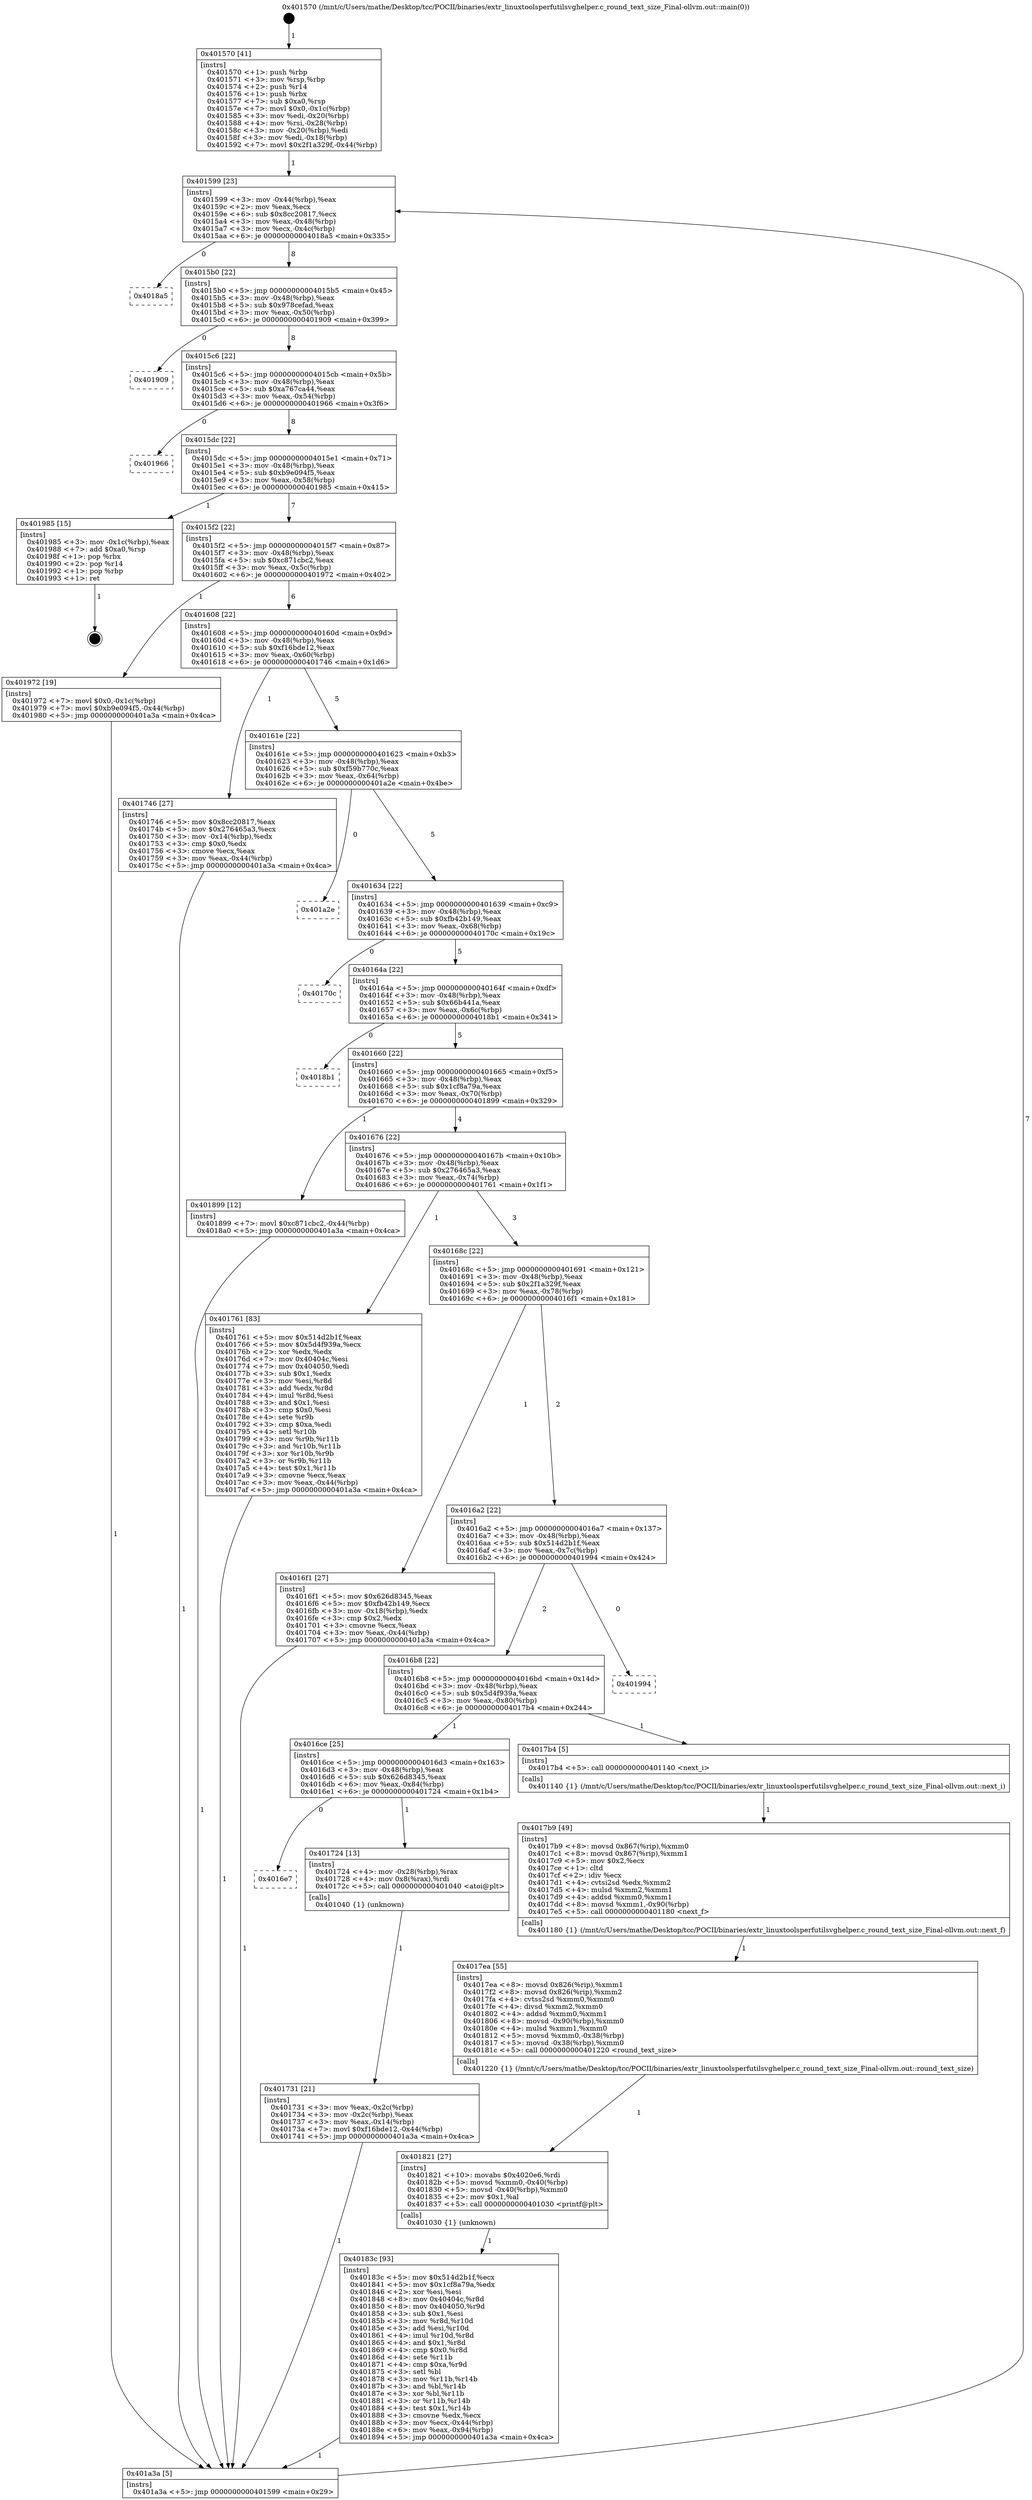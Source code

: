 digraph "0x401570" {
  label = "0x401570 (/mnt/c/Users/mathe/Desktop/tcc/POCII/binaries/extr_linuxtoolsperfutilsvghelper.c_round_text_size_Final-ollvm.out::main(0))"
  labelloc = "t"
  node[shape=record]

  Entry [label="",width=0.3,height=0.3,shape=circle,fillcolor=black,style=filled]
  "0x401599" [label="{
     0x401599 [23]\l
     | [instrs]\l
     &nbsp;&nbsp;0x401599 \<+3\>: mov -0x44(%rbp),%eax\l
     &nbsp;&nbsp;0x40159c \<+2\>: mov %eax,%ecx\l
     &nbsp;&nbsp;0x40159e \<+6\>: sub $0x8cc20817,%ecx\l
     &nbsp;&nbsp;0x4015a4 \<+3\>: mov %eax,-0x48(%rbp)\l
     &nbsp;&nbsp;0x4015a7 \<+3\>: mov %ecx,-0x4c(%rbp)\l
     &nbsp;&nbsp;0x4015aa \<+6\>: je 00000000004018a5 \<main+0x335\>\l
  }"]
  "0x4018a5" [label="{
     0x4018a5\l
  }", style=dashed]
  "0x4015b0" [label="{
     0x4015b0 [22]\l
     | [instrs]\l
     &nbsp;&nbsp;0x4015b0 \<+5\>: jmp 00000000004015b5 \<main+0x45\>\l
     &nbsp;&nbsp;0x4015b5 \<+3\>: mov -0x48(%rbp),%eax\l
     &nbsp;&nbsp;0x4015b8 \<+5\>: sub $0x978cefad,%eax\l
     &nbsp;&nbsp;0x4015bd \<+3\>: mov %eax,-0x50(%rbp)\l
     &nbsp;&nbsp;0x4015c0 \<+6\>: je 0000000000401909 \<main+0x399\>\l
  }"]
  Exit [label="",width=0.3,height=0.3,shape=circle,fillcolor=black,style=filled,peripheries=2]
  "0x401909" [label="{
     0x401909\l
  }", style=dashed]
  "0x4015c6" [label="{
     0x4015c6 [22]\l
     | [instrs]\l
     &nbsp;&nbsp;0x4015c6 \<+5\>: jmp 00000000004015cb \<main+0x5b\>\l
     &nbsp;&nbsp;0x4015cb \<+3\>: mov -0x48(%rbp),%eax\l
     &nbsp;&nbsp;0x4015ce \<+5\>: sub $0xa767ca44,%eax\l
     &nbsp;&nbsp;0x4015d3 \<+3\>: mov %eax,-0x54(%rbp)\l
     &nbsp;&nbsp;0x4015d6 \<+6\>: je 0000000000401966 \<main+0x3f6\>\l
  }"]
  "0x40183c" [label="{
     0x40183c [93]\l
     | [instrs]\l
     &nbsp;&nbsp;0x40183c \<+5\>: mov $0x514d2b1f,%ecx\l
     &nbsp;&nbsp;0x401841 \<+5\>: mov $0x1cf8a79a,%edx\l
     &nbsp;&nbsp;0x401846 \<+2\>: xor %esi,%esi\l
     &nbsp;&nbsp;0x401848 \<+8\>: mov 0x40404c,%r8d\l
     &nbsp;&nbsp;0x401850 \<+8\>: mov 0x404050,%r9d\l
     &nbsp;&nbsp;0x401858 \<+3\>: sub $0x1,%esi\l
     &nbsp;&nbsp;0x40185b \<+3\>: mov %r8d,%r10d\l
     &nbsp;&nbsp;0x40185e \<+3\>: add %esi,%r10d\l
     &nbsp;&nbsp;0x401861 \<+4\>: imul %r10d,%r8d\l
     &nbsp;&nbsp;0x401865 \<+4\>: and $0x1,%r8d\l
     &nbsp;&nbsp;0x401869 \<+4\>: cmp $0x0,%r8d\l
     &nbsp;&nbsp;0x40186d \<+4\>: sete %r11b\l
     &nbsp;&nbsp;0x401871 \<+4\>: cmp $0xa,%r9d\l
     &nbsp;&nbsp;0x401875 \<+3\>: setl %bl\l
     &nbsp;&nbsp;0x401878 \<+3\>: mov %r11b,%r14b\l
     &nbsp;&nbsp;0x40187b \<+3\>: and %bl,%r14b\l
     &nbsp;&nbsp;0x40187e \<+3\>: xor %bl,%r11b\l
     &nbsp;&nbsp;0x401881 \<+3\>: or %r11b,%r14b\l
     &nbsp;&nbsp;0x401884 \<+4\>: test $0x1,%r14b\l
     &nbsp;&nbsp;0x401888 \<+3\>: cmovne %edx,%ecx\l
     &nbsp;&nbsp;0x40188b \<+3\>: mov %ecx,-0x44(%rbp)\l
     &nbsp;&nbsp;0x40188e \<+6\>: mov %eax,-0x94(%rbp)\l
     &nbsp;&nbsp;0x401894 \<+5\>: jmp 0000000000401a3a \<main+0x4ca\>\l
  }"]
  "0x401966" [label="{
     0x401966\l
  }", style=dashed]
  "0x4015dc" [label="{
     0x4015dc [22]\l
     | [instrs]\l
     &nbsp;&nbsp;0x4015dc \<+5\>: jmp 00000000004015e1 \<main+0x71\>\l
     &nbsp;&nbsp;0x4015e1 \<+3\>: mov -0x48(%rbp),%eax\l
     &nbsp;&nbsp;0x4015e4 \<+5\>: sub $0xb9e094f5,%eax\l
     &nbsp;&nbsp;0x4015e9 \<+3\>: mov %eax,-0x58(%rbp)\l
     &nbsp;&nbsp;0x4015ec \<+6\>: je 0000000000401985 \<main+0x415\>\l
  }"]
  "0x401821" [label="{
     0x401821 [27]\l
     | [instrs]\l
     &nbsp;&nbsp;0x401821 \<+10\>: movabs $0x4020e6,%rdi\l
     &nbsp;&nbsp;0x40182b \<+5\>: movsd %xmm0,-0x40(%rbp)\l
     &nbsp;&nbsp;0x401830 \<+5\>: movsd -0x40(%rbp),%xmm0\l
     &nbsp;&nbsp;0x401835 \<+2\>: mov $0x1,%al\l
     &nbsp;&nbsp;0x401837 \<+5\>: call 0000000000401030 \<printf@plt\>\l
     | [calls]\l
     &nbsp;&nbsp;0x401030 \{1\} (unknown)\l
  }"]
  "0x401985" [label="{
     0x401985 [15]\l
     | [instrs]\l
     &nbsp;&nbsp;0x401985 \<+3\>: mov -0x1c(%rbp),%eax\l
     &nbsp;&nbsp;0x401988 \<+7\>: add $0xa0,%rsp\l
     &nbsp;&nbsp;0x40198f \<+1\>: pop %rbx\l
     &nbsp;&nbsp;0x401990 \<+2\>: pop %r14\l
     &nbsp;&nbsp;0x401992 \<+1\>: pop %rbp\l
     &nbsp;&nbsp;0x401993 \<+1\>: ret\l
  }"]
  "0x4015f2" [label="{
     0x4015f2 [22]\l
     | [instrs]\l
     &nbsp;&nbsp;0x4015f2 \<+5\>: jmp 00000000004015f7 \<main+0x87\>\l
     &nbsp;&nbsp;0x4015f7 \<+3\>: mov -0x48(%rbp),%eax\l
     &nbsp;&nbsp;0x4015fa \<+5\>: sub $0xc871cbc2,%eax\l
     &nbsp;&nbsp;0x4015ff \<+3\>: mov %eax,-0x5c(%rbp)\l
     &nbsp;&nbsp;0x401602 \<+6\>: je 0000000000401972 \<main+0x402\>\l
  }"]
  "0x4017ea" [label="{
     0x4017ea [55]\l
     | [instrs]\l
     &nbsp;&nbsp;0x4017ea \<+8\>: movsd 0x826(%rip),%xmm1\l
     &nbsp;&nbsp;0x4017f2 \<+8\>: movsd 0x826(%rip),%xmm2\l
     &nbsp;&nbsp;0x4017fa \<+4\>: cvtss2sd %xmm0,%xmm0\l
     &nbsp;&nbsp;0x4017fe \<+4\>: divsd %xmm2,%xmm0\l
     &nbsp;&nbsp;0x401802 \<+4\>: addsd %xmm0,%xmm1\l
     &nbsp;&nbsp;0x401806 \<+8\>: movsd -0x90(%rbp),%xmm0\l
     &nbsp;&nbsp;0x40180e \<+4\>: mulsd %xmm1,%xmm0\l
     &nbsp;&nbsp;0x401812 \<+5\>: movsd %xmm0,-0x38(%rbp)\l
     &nbsp;&nbsp;0x401817 \<+5\>: movsd -0x38(%rbp),%xmm0\l
     &nbsp;&nbsp;0x40181c \<+5\>: call 0000000000401220 \<round_text_size\>\l
     | [calls]\l
     &nbsp;&nbsp;0x401220 \{1\} (/mnt/c/Users/mathe/Desktop/tcc/POCII/binaries/extr_linuxtoolsperfutilsvghelper.c_round_text_size_Final-ollvm.out::round_text_size)\l
  }"]
  "0x401972" [label="{
     0x401972 [19]\l
     | [instrs]\l
     &nbsp;&nbsp;0x401972 \<+7\>: movl $0x0,-0x1c(%rbp)\l
     &nbsp;&nbsp;0x401979 \<+7\>: movl $0xb9e094f5,-0x44(%rbp)\l
     &nbsp;&nbsp;0x401980 \<+5\>: jmp 0000000000401a3a \<main+0x4ca\>\l
  }"]
  "0x401608" [label="{
     0x401608 [22]\l
     | [instrs]\l
     &nbsp;&nbsp;0x401608 \<+5\>: jmp 000000000040160d \<main+0x9d\>\l
     &nbsp;&nbsp;0x40160d \<+3\>: mov -0x48(%rbp),%eax\l
     &nbsp;&nbsp;0x401610 \<+5\>: sub $0xf16bde12,%eax\l
     &nbsp;&nbsp;0x401615 \<+3\>: mov %eax,-0x60(%rbp)\l
     &nbsp;&nbsp;0x401618 \<+6\>: je 0000000000401746 \<main+0x1d6\>\l
  }"]
  "0x4017b9" [label="{
     0x4017b9 [49]\l
     | [instrs]\l
     &nbsp;&nbsp;0x4017b9 \<+8\>: movsd 0x867(%rip),%xmm0\l
     &nbsp;&nbsp;0x4017c1 \<+8\>: movsd 0x867(%rip),%xmm1\l
     &nbsp;&nbsp;0x4017c9 \<+5\>: mov $0x2,%ecx\l
     &nbsp;&nbsp;0x4017ce \<+1\>: cltd\l
     &nbsp;&nbsp;0x4017cf \<+2\>: idiv %ecx\l
     &nbsp;&nbsp;0x4017d1 \<+4\>: cvtsi2sd %edx,%xmm2\l
     &nbsp;&nbsp;0x4017d5 \<+4\>: mulsd %xmm2,%xmm1\l
     &nbsp;&nbsp;0x4017d9 \<+4\>: addsd %xmm0,%xmm1\l
     &nbsp;&nbsp;0x4017dd \<+8\>: movsd %xmm1,-0x90(%rbp)\l
     &nbsp;&nbsp;0x4017e5 \<+5\>: call 0000000000401180 \<next_f\>\l
     | [calls]\l
     &nbsp;&nbsp;0x401180 \{1\} (/mnt/c/Users/mathe/Desktop/tcc/POCII/binaries/extr_linuxtoolsperfutilsvghelper.c_round_text_size_Final-ollvm.out::next_f)\l
  }"]
  "0x401746" [label="{
     0x401746 [27]\l
     | [instrs]\l
     &nbsp;&nbsp;0x401746 \<+5\>: mov $0x8cc20817,%eax\l
     &nbsp;&nbsp;0x40174b \<+5\>: mov $0x276465a3,%ecx\l
     &nbsp;&nbsp;0x401750 \<+3\>: mov -0x14(%rbp),%edx\l
     &nbsp;&nbsp;0x401753 \<+3\>: cmp $0x0,%edx\l
     &nbsp;&nbsp;0x401756 \<+3\>: cmove %ecx,%eax\l
     &nbsp;&nbsp;0x401759 \<+3\>: mov %eax,-0x44(%rbp)\l
     &nbsp;&nbsp;0x40175c \<+5\>: jmp 0000000000401a3a \<main+0x4ca\>\l
  }"]
  "0x40161e" [label="{
     0x40161e [22]\l
     | [instrs]\l
     &nbsp;&nbsp;0x40161e \<+5\>: jmp 0000000000401623 \<main+0xb3\>\l
     &nbsp;&nbsp;0x401623 \<+3\>: mov -0x48(%rbp),%eax\l
     &nbsp;&nbsp;0x401626 \<+5\>: sub $0xf59b770c,%eax\l
     &nbsp;&nbsp;0x40162b \<+3\>: mov %eax,-0x64(%rbp)\l
     &nbsp;&nbsp;0x40162e \<+6\>: je 0000000000401a2e \<main+0x4be\>\l
  }"]
  "0x401731" [label="{
     0x401731 [21]\l
     | [instrs]\l
     &nbsp;&nbsp;0x401731 \<+3\>: mov %eax,-0x2c(%rbp)\l
     &nbsp;&nbsp;0x401734 \<+3\>: mov -0x2c(%rbp),%eax\l
     &nbsp;&nbsp;0x401737 \<+3\>: mov %eax,-0x14(%rbp)\l
     &nbsp;&nbsp;0x40173a \<+7\>: movl $0xf16bde12,-0x44(%rbp)\l
     &nbsp;&nbsp;0x401741 \<+5\>: jmp 0000000000401a3a \<main+0x4ca\>\l
  }"]
  "0x401a2e" [label="{
     0x401a2e\l
  }", style=dashed]
  "0x401634" [label="{
     0x401634 [22]\l
     | [instrs]\l
     &nbsp;&nbsp;0x401634 \<+5\>: jmp 0000000000401639 \<main+0xc9\>\l
     &nbsp;&nbsp;0x401639 \<+3\>: mov -0x48(%rbp),%eax\l
     &nbsp;&nbsp;0x40163c \<+5\>: sub $0xfb42b149,%eax\l
     &nbsp;&nbsp;0x401641 \<+3\>: mov %eax,-0x68(%rbp)\l
     &nbsp;&nbsp;0x401644 \<+6\>: je 000000000040170c \<main+0x19c\>\l
  }"]
  "0x4016e7" [label="{
     0x4016e7\l
  }", style=dashed]
  "0x40170c" [label="{
     0x40170c\l
  }", style=dashed]
  "0x40164a" [label="{
     0x40164a [22]\l
     | [instrs]\l
     &nbsp;&nbsp;0x40164a \<+5\>: jmp 000000000040164f \<main+0xdf\>\l
     &nbsp;&nbsp;0x40164f \<+3\>: mov -0x48(%rbp),%eax\l
     &nbsp;&nbsp;0x401652 \<+5\>: sub $0x66b441a,%eax\l
     &nbsp;&nbsp;0x401657 \<+3\>: mov %eax,-0x6c(%rbp)\l
     &nbsp;&nbsp;0x40165a \<+6\>: je 00000000004018b1 \<main+0x341\>\l
  }"]
  "0x401724" [label="{
     0x401724 [13]\l
     | [instrs]\l
     &nbsp;&nbsp;0x401724 \<+4\>: mov -0x28(%rbp),%rax\l
     &nbsp;&nbsp;0x401728 \<+4\>: mov 0x8(%rax),%rdi\l
     &nbsp;&nbsp;0x40172c \<+5\>: call 0000000000401040 \<atoi@plt\>\l
     | [calls]\l
     &nbsp;&nbsp;0x401040 \{1\} (unknown)\l
  }"]
  "0x4018b1" [label="{
     0x4018b1\l
  }", style=dashed]
  "0x401660" [label="{
     0x401660 [22]\l
     | [instrs]\l
     &nbsp;&nbsp;0x401660 \<+5\>: jmp 0000000000401665 \<main+0xf5\>\l
     &nbsp;&nbsp;0x401665 \<+3\>: mov -0x48(%rbp),%eax\l
     &nbsp;&nbsp;0x401668 \<+5\>: sub $0x1cf8a79a,%eax\l
     &nbsp;&nbsp;0x40166d \<+3\>: mov %eax,-0x70(%rbp)\l
     &nbsp;&nbsp;0x401670 \<+6\>: je 0000000000401899 \<main+0x329\>\l
  }"]
  "0x4016ce" [label="{
     0x4016ce [25]\l
     | [instrs]\l
     &nbsp;&nbsp;0x4016ce \<+5\>: jmp 00000000004016d3 \<main+0x163\>\l
     &nbsp;&nbsp;0x4016d3 \<+3\>: mov -0x48(%rbp),%eax\l
     &nbsp;&nbsp;0x4016d6 \<+5\>: sub $0x626d8345,%eax\l
     &nbsp;&nbsp;0x4016db \<+6\>: mov %eax,-0x84(%rbp)\l
     &nbsp;&nbsp;0x4016e1 \<+6\>: je 0000000000401724 \<main+0x1b4\>\l
  }"]
  "0x401899" [label="{
     0x401899 [12]\l
     | [instrs]\l
     &nbsp;&nbsp;0x401899 \<+7\>: movl $0xc871cbc2,-0x44(%rbp)\l
     &nbsp;&nbsp;0x4018a0 \<+5\>: jmp 0000000000401a3a \<main+0x4ca\>\l
  }"]
  "0x401676" [label="{
     0x401676 [22]\l
     | [instrs]\l
     &nbsp;&nbsp;0x401676 \<+5\>: jmp 000000000040167b \<main+0x10b\>\l
     &nbsp;&nbsp;0x40167b \<+3\>: mov -0x48(%rbp),%eax\l
     &nbsp;&nbsp;0x40167e \<+5\>: sub $0x276465a3,%eax\l
     &nbsp;&nbsp;0x401683 \<+3\>: mov %eax,-0x74(%rbp)\l
     &nbsp;&nbsp;0x401686 \<+6\>: je 0000000000401761 \<main+0x1f1\>\l
  }"]
  "0x4017b4" [label="{
     0x4017b4 [5]\l
     | [instrs]\l
     &nbsp;&nbsp;0x4017b4 \<+5\>: call 0000000000401140 \<next_i\>\l
     | [calls]\l
     &nbsp;&nbsp;0x401140 \{1\} (/mnt/c/Users/mathe/Desktop/tcc/POCII/binaries/extr_linuxtoolsperfutilsvghelper.c_round_text_size_Final-ollvm.out::next_i)\l
  }"]
  "0x401761" [label="{
     0x401761 [83]\l
     | [instrs]\l
     &nbsp;&nbsp;0x401761 \<+5\>: mov $0x514d2b1f,%eax\l
     &nbsp;&nbsp;0x401766 \<+5\>: mov $0x5d4f939a,%ecx\l
     &nbsp;&nbsp;0x40176b \<+2\>: xor %edx,%edx\l
     &nbsp;&nbsp;0x40176d \<+7\>: mov 0x40404c,%esi\l
     &nbsp;&nbsp;0x401774 \<+7\>: mov 0x404050,%edi\l
     &nbsp;&nbsp;0x40177b \<+3\>: sub $0x1,%edx\l
     &nbsp;&nbsp;0x40177e \<+3\>: mov %esi,%r8d\l
     &nbsp;&nbsp;0x401781 \<+3\>: add %edx,%r8d\l
     &nbsp;&nbsp;0x401784 \<+4\>: imul %r8d,%esi\l
     &nbsp;&nbsp;0x401788 \<+3\>: and $0x1,%esi\l
     &nbsp;&nbsp;0x40178b \<+3\>: cmp $0x0,%esi\l
     &nbsp;&nbsp;0x40178e \<+4\>: sete %r9b\l
     &nbsp;&nbsp;0x401792 \<+3\>: cmp $0xa,%edi\l
     &nbsp;&nbsp;0x401795 \<+4\>: setl %r10b\l
     &nbsp;&nbsp;0x401799 \<+3\>: mov %r9b,%r11b\l
     &nbsp;&nbsp;0x40179c \<+3\>: and %r10b,%r11b\l
     &nbsp;&nbsp;0x40179f \<+3\>: xor %r10b,%r9b\l
     &nbsp;&nbsp;0x4017a2 \<+3\>: or %r9b,%r11b\l
     &nbsp;&nbsp;0x4017a5 \<+4\>: test $0x1,%r11b\l
     &nbsp;&nbsp;0x4017a9 \<+3\>: cmovne %ecx,%eax\l
     &nbsp;&nbsp;0x4017ac \<+3\>: mov %eax,-0x44(%rbp)\l
     &nbsp;&nbsp;0x4017af \<+5\>: jmp 0000000000401a3a \<main+0x4ca\>\l
  }"]
  "0x40168c" [label="{
     0x40168c [22]\l
     | [instrs]\l
     &nbsp;&nbsp;0x40168c \<+5\>: jmp 0000000000401691 \<main+0x121\>\l
     &nbsp;&nbsp;0x401691 \<+3\>: mov -0x48(%rbp),%eax\l
     &nbsp;&nbsp;0x401694 \<+5\>: sub $0x2f1a329f,%eax\l
     &nbsp;&nbsp;0x401699 \<+3\>: mov %eax,-0x78(%rbp)\l
     &nbsp;&nbsp;0x40169c \<+6\>: je 00000000004016f1 \<main+0x181\>\l
  }"]
  "0x4016b8" [label="{
     0x4016b8 [22]\l
     | [instrs]\l
     &nbsp;&nbsp;0x4016b8 \<+5\>: jmp 00000000004016bd \<main+0x14d\>\l
     &nbsp;&nbsp;0x4016bd \<+3\>: mov -0x48(%rbp),%eax\l
     &nbsp;&nbsp;0x4016c0 \<+5\>: sub $0x5d4f939a,%eax\l
     &nbsp;&nbsp;0x4016c5 \<+3\>: mov %eax,-0x80(%rbp)\l
     &nbsp;&nbsp;0x4016c8 \<+6\>: je 00000000004017b4 \<main+0x244\>\l
  }"]
  "0x4016f1" [label="{
     0x4016f1 [27]\l
     | [instrs]\l
     &nbsp;&nbsp;0x4016f1 \<+5\>: mov $0x626d8345,%eax\l
     &nbsp;&nbsp;0x4016f6 \<+5\>: mov $0xfb42b149,%ecx\l
     &nbsp;&nbsp;0x4016fb \<+3\>: mov -0x18(%rbp),%edx\l
     &nbsp;&nbsp;0x4016fe \<+3\>: cmp $0x2,%edx\l
     &nbsp;&nbsp;0x401701 \<+3\>: cmovne %ecx,%eax\l
     &nbsp;&nbsp;0x401704 \<+3\>: mov %eax,-0x44(%rbp)\l
     &nbsp;&nbsp;0x401707 \<+5\>: jmp 0000000000401a3a \<main+0x4ca\>\l
  }"]
  "0x4016a2" [label="{
     0x4016a2 [22]\l
     | [instrs]\l
     &nbsp;&nbsp;0x4016a2 \<+5\>: jmp 00000000004016a7 \<main+0x137\>\l
     &nbsp;&nbsp;0x4016a7 \<+3\>: mov -0x48(%rbp),%eax\l
     &nbsp;&nbsp;0x4016aa \<+5\>: sub $0x514d2b1f,%eax\l
     &nbsp;&nbsp;0x4016af \<+3\>: mov %eax,-0x7c(%rbp)\l
     &nbsp;&nbsp;0x4016b2 \<+6\>: je 0000000000401994 \<main+0x424\>\l
  }"]
  "0x401a3a" [label="{
     0x401a3a [5]\l
     | [instrs]\l
     &nbsp;&nbsp;0x401a3a \<+5\>: jmp 0000000000401599 \<main+0x29\>\l
  }"]
  "0x401570" [label="{
     0x401570 [41]\l
     | [instrs]\l
     &nbsp;&nbsp;0x401570 \<+1\>: push %rbp\l
     &nbsp;&nbsp;0x401571 \<+3\>: mov %rsp,%rbp\l
     &nbsp;&nbsp;0x401574 \<+2\>: push %r14\l
     &nbsp;&nbsp;0x401576 \<+1\>: push %rbx\l
     &nbsp;&nbsp;0x401577 \<+7\>: sub $0xa0,%rsp\l
     &nbsp;&nbsp;0x40157e \<+7\>: movl $0x0,-0x1c(%rbp)\l
     &nbsp;&nbsp;0x401585 \<+3\>: mov %edi,-0x20(%rbp)\l
     &nbsp;&nbsp;0x401588 \<+4\>: mov %rsi,-0x28(%rbp)\l
     &nbsp;&nbsp;0x40158c \<+3\>: mov -0x20(%rbp),%edi\l
     &nbsp;&nbsp;0x40158f \<+3\>: mov %edi,-0x18(%rbp)\l
     &nbsp;&nbsp;0x401592 \<+7\>: movl $0x2f1a329f,-0x44(%rbp)\l
  }"]
  "0x401994" [label="{
     0x401994\l
  }", style=dashed]
  Entry -> "0x401570" [label=" 1"]
  "0x401599" -> "0x4018a5" [label=" 0"]
  "0x401599" -> "0x4015b0" [label=" 8"]
  "0x401985" -> Exit [label=" 1"]
  "0x4015b0" -> "0x401909" [label=" 0"]
  "0x4015b0" -> "0x4015c6" [label=" 8"]
  "0x401972" -> "0x401a3a" [label=" 1"]
  "0x4015c6" -> "0x401966" [label=" 0"]
  "0x4015c6" -> "0x4015dc" [label=" 8"]
  "0x401899" -> "0x401a3a" [label=" 1"]
  "0x4015dc" -> "0x401985" [label=" 1"]
  "0x4015dc" -> "0x4015f2" [label=" 7"]
  "0x40183c" -> "0x401a3a" [label=" 1"]
  "0x4015f2" -> "0x401972" [label=" 1"]
  "0x4015f2" -> "0x401608" [label=" 6"]
  "0x401821" -> "0x40183c" [label=" 1"]
  "0x401608" -> "0x401746" [label=" 1"]
  "0x401608" -> "0x40161e" [label=" 5"]
  "0x4017ea" -> "0x401821" [label=" 1"]
  "0x40161e" -> "0x401a2e" [label=" 0"]
  "0x40161e" -> "0x401634" [label=" 5"]
  "0x4017b9" -> "0x4017ea" [label=" 1"]
  "0x401634" -> "0x40170c" [label=" 0"]
  "0x401634" -> "0x40164a" [label=" 5"]
  "0x4017b4" -> "0x4017b9" [label=" 1"]
  "0x40164a" -> "0x4018b1" [label=" 0"]
  "0x40164a" -> "0x401660" [label=" 5"]
  "0x401761" -> "0x401a3a" [label=" 1"]
  "0x401660" -> "0x401899" [label=" 1"]
  "0x401660" -> "0x401676" [label=" 4"]
  "0x401731" -> "0x401a3a" [label=" 1"]
  "0x401676" -> "0x401761" [label=" 1"]
  "0x401676" -> "0x40168c" [label=" 3"]
  "0x401724" -> "0x401731" [label=" 1"]
  "0x40168c" -> "0x4016f1" [label=" 1"]
  "0x40168c" -> "0x4016a2" [label=" 2"]
  "0x4016f1" -> "0x401a3a" [label=" 1"]
  "0x401570" -> "0x401599" [label=" 1"]
  "0x401a3a" -> "0x401599" [label=" 7"]
  "0x4016ce" -> "0x401724" [label=" 1"]
  "0x4016a2" -> "0x401994" [label=" 0"]
  "0x4016a2" -> "0x4016b8" [label=" 2"]
  "0x4016ce" -> "0x4016e7" [label=" 0"]
  "0x4016b8" -> "0x4017b4" [label=" 1"]
  "0x4016b8" -> "0x4016ce" [label=" 1"]
  "0x401746" -> "0x401a3a" [label=" 1"]
}
